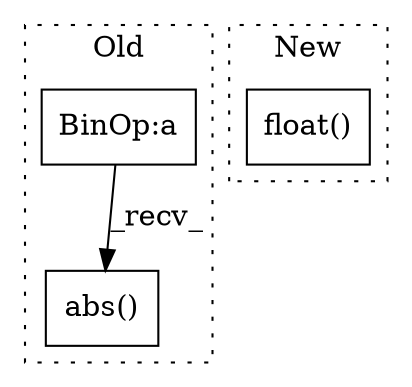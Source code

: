 digraph G {
subgraph cluster0 {
1 [label="abs()" a="75" s="900" l="29" shape="box"];
3 [label="BinOp:a" a="82" s="913" l="3" shape="box"];
label = "Old";
style="dotted";
}
subgraph cluster1 {
2 [label="float()" a="75" s="1114" l="23" shape="box"];
label = "New";
style="dotted";
}
3 -> 1 [label="_recv_"];
}